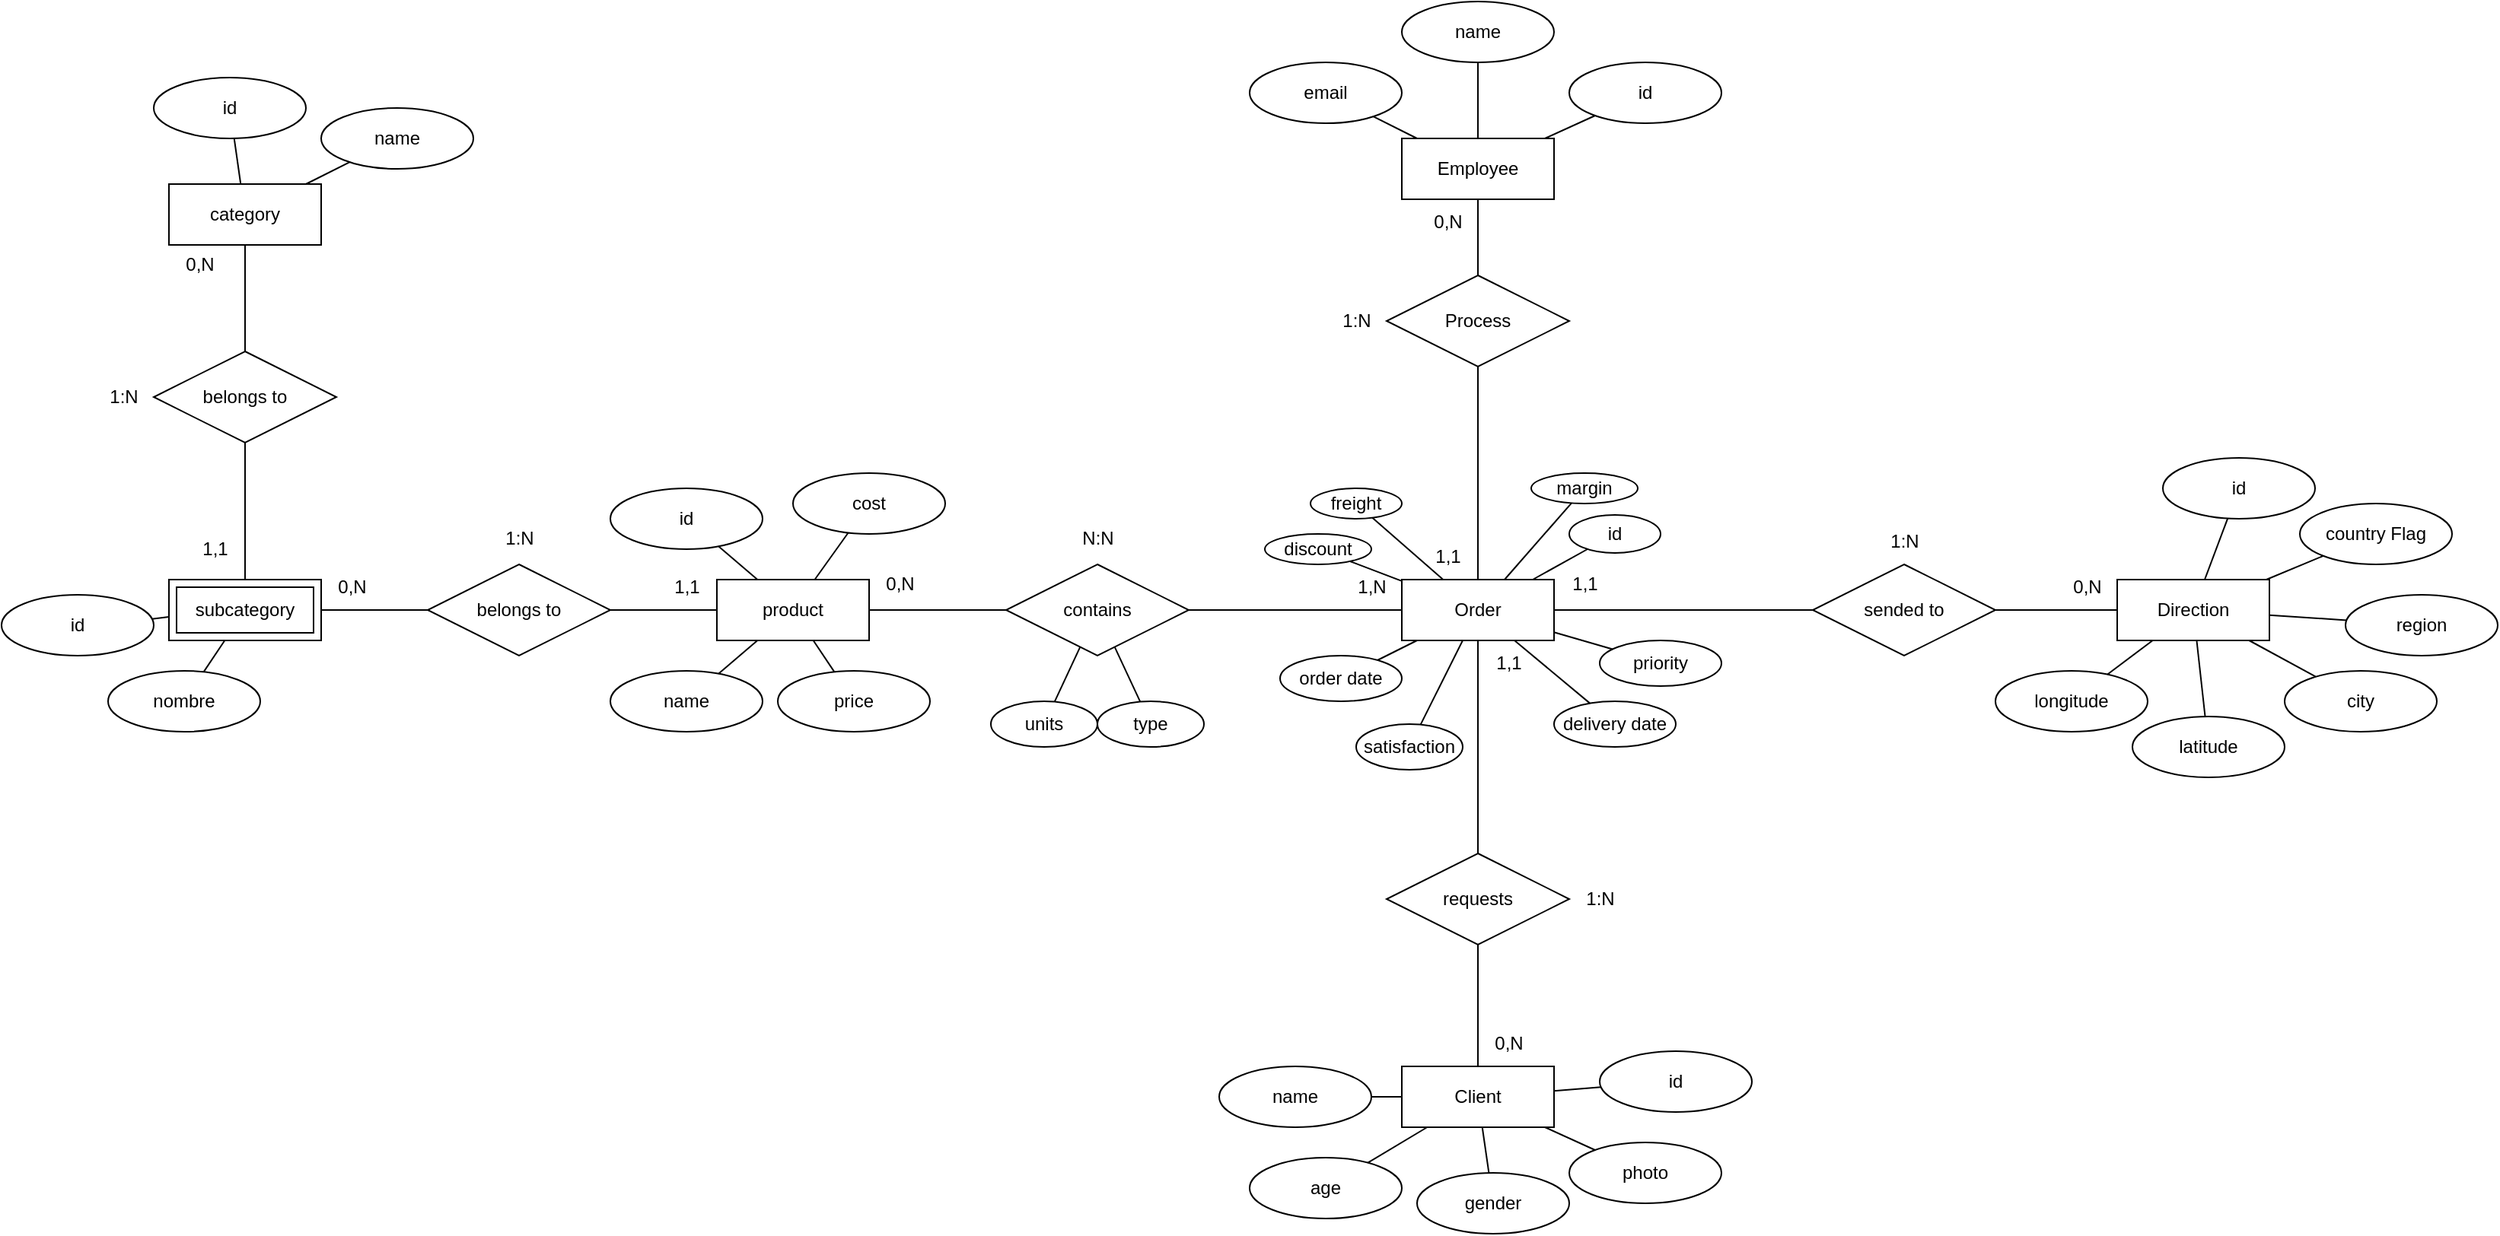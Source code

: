 <mxfile version="24.7.7">
  <diagram id="R2lEEEUBdFMjLlhIrx00" name="Page-1">
    <mxGraphModel dx="1062" dy="567" grid="1" gridSize="10" guides="1" tooltips="1" connect="1" arrows="1" fold="1" page="1" pageScale="1" pageWidth="850" pageHeight="1100" math="0" shadow="0" extFonts="Permanent Marker^https://fonts.googleapis.com/css?family=Permanent+Marker">
      <root>
        <mxCell id="0" />
        <mxCell id="1" parent="0" />
        <mxCell id="OU6niLAJPOAs1gR0Tfi5-23" style="edgeStyle=orthogonalEdgeStyle;rounded=0;orthogonalLoop=1;jettySize=auto;html=1;endArrow=none;endFill=0;" parent="1" source="OU6niLAJPOAs1gR0Tfi5-3" target="OU6niLAJPOAs1gR0Tfi5-22" edge="1">
          <mxGeometry relative="1" as="geometry" />
        </mxCell>
        <mxCell id="OU6niLAJPOAs1gR0Tfi5-32" style="edgeStyle=orthogonalEdgeStyle;rounded=0;orthogonalLoop=1;jettySize=auto;html=1;endArrow=none;endFill=0;" parent="1" source="OU6niLAJPOAs1gR0Tfi5-3" target="OU6niLAJPOAs1gR0Tfi5-31" edge="1">
          <mxGeometry relative="1" as="geometry" />
        </mxCell>
        <mxCell id="OU6niLAJPOAs1gR0Tfi5-3" value="Order" style="whiteSpace=wrap;html=1;align=center;" parent="1" vertex="1">
          <mxGeometry x="960" y="510" width="100" height="40" as="geometry" />
        </mxCell>
        <mxCell id="OU6niLAJPOAs1gR0Tfi5-17" style="edgeStyle=orthogonalEdgeStyle;rounded=0;orthogonalLoop=1;jettySize=auto;html=1;endArrow=none;endFill=0;" parent="1" source="OU6niLAJPOAs1gR0Tfi5-4" target="OU6niLAJPOAs1gR0Tfi5-16" edge="1">
          <mxGeometry relative="1" as="geometry" />
        </mxCell>
        <mxCell id="OU6niLAJPOAs1gR0Tfi5-4" value="product" style="whiteSpace=wrap;html=1;align=center;" parent="1" vertex="1">
          <mxGeometry x="510" y="510" width="100" height="40" as="geometry" />
        </mxCell>
        <mxCell id="OU6niLAJPOAs1gR0Tfi5-29" style="edgeStyle=orthogonalEdgeStyle;rounded=0;orthogonalLoop=1;jettySize=auto;html=1;endArrow=none;endFill=0;" parent="1" source="OU6niLAJPOAs1gR0Tfi5-5" target="OU6niLAJPOAs1gR0Tfi5-28" edge="1">
          <mxGeometry relative="1" as="geometry" />
        </mxCell>
        <mxCell id="OU6niLAJPOAs1gR0Tfi5-5" value="Client" style="whiteSpace=wrap;html=1;align=center;" parent="1" vertex="1">
          <mxGeometry x="960" y="830" width="100" height="40" as="geometry" />
        </mxCell>
        <mxCell id="OU6niLAJPOAs1gR0Tfi5-27" style="edgeStyle=orthogonalEdgeStyle;rounded=0;orthogonalLoop=1;jettySize=auto;html=1;endArrow=none;endFill=0;" parent="1" source="OU6niLAJPOAs1gR0Tfi5-6" target="OU6niLAJPOAs1gR0Tfi5-25" edge="1">
          <mxGeometry relative="1" as="geometry" />
        </mxCell>
        <mxCell id="OU6niLAJPOAs1gR0Tfi5-6" value="Employee" style="whiteSpace=wrap;html=1;align=center;" parent="1" vertex="1">
          <mxGeometry x="960" y="220" width="100" height="40" as="geometry" />
        </mxCell>
        <mxCell id="OU6niLAJPOAs1gR0Tfi5-7" value="Direction" style="whiteSpace=wrap;html=1;align=center;" parent="1" vertex="1">
          <mxGeometry x="1430" y="510" width="100" height="40" as="geometry" />
        </mxCell>
        <mxCell id="OU6niLAJPOAs1gR0Tfi5-8" value="category" style="whiteSpace=wrap;html=1;align=center;" parent="1" vertex="1">
          <mxGeometry x="150" y="250" width="100" height="40" as="geometry" />
        </mxCell>
        <mxCell id="OU6niLAJPOAs1gR0Tfi5-20" style="edgeStyle=orthogonalEdgeStyle;rounded=0;orthogonalLoop=1;jettySize=auto;html=1;endArrow=none;endFill=0;" parent="1" source="OU6niLAJPOAs1gR0Tfi5-9" target="OU6niLAJPOAs1gR0Tfi5-19" edge="1">
          <mxGeometry relative="1" as="geometry" />
        </mxCell>
        <mxCell id="OU6niLAJPOAs1gR0Tfi5-9" value="subcategory" style="shape=ext;margin=3;double=1;whiteSpace=wrap;html=1;align=center;" parent="1" vertex="1">
          <mxGeometry x="150" y="510" width="100" height="40" as="geometry" />
        </mxCell>
        <mxCell id="OU6niLAJPOAs1gR0Tfi5-18" style="edgeStyle=orthogonalEdgeStyle;rounded=0;orthogonalLoop=1;jettySize=auto;html=1;endArrow=none;endFill=0;" parent="1" source="OU6niLAJPOAs1gR0Tfi5-16" target="OU6niLAJPOAs1gR0Tfi5-9" edge="1">
          <mxGeometry relative="1" as="geometry" />
        </mxCell>
        <mxCell id="OU6niLAJPOAs1gR0Tfi5-16" value="belongs to" style="shape=rhombus;perimeter=rhombusPerimeter;whiteSpace=wrap;html=1;align=center;" parent="1" vertex="1">
          <mxGeometry x="320" y="500" width="120" height="60" as="geometry" />
        </mxCell>
        <mxCell id="OU6niLAJPOAs1gR0Tfi5-21" style="edgeStyle=orthogonalEdgeStyle;rounded=0;orthogonalLoop=1;jettySize=auto;html=1;endArrow=none;endFill=0;" parent="1" source="OU6niLAJPOAs1gR0Tfi5-19" target="OU6niLAJPOAs1gR0Tfi5-8" edge="1">
          <mxGeometry relative="1" as="geometry" />
        </mxCell>
        <mxCell id="OU6niLAJPOAs1gR0Tfi5-19" value="belongs to" style="shape=rhombus;perimeter=rhombusPerimeter;whiteSpace=wrap;html=1;align=center;" parent="1" vertex="1">
          <mxGeometry x="140" y="360" width="120" height="60" as="geometry" />
        </mxCell>
        <mxCell id="OU6niLAJPOAs1gR0Tfi5-24" style="edgeStyle=orthogonalEdgeStyle;rounded=0;orthogonalLoop=1;jettySize=auto;html=1;endArrow=none;endFill=0;" parent="1" source="OU6niLAJPOAs1gR0Tfi5-22" target="OU6niLAJPOAs1gR0Tfi5-4" edge="1">
          <mxGeometry relative="1" as="geometry" />
        </mxCell>
        <mxCell id="OU6niLAJPOAs1gR0Tfi5-22" value="contains" style="shape=rhombus;perimeter=rhombusPerimeter;whiteSpace=wrap;html=1;align=center;" parent="1" vertex="1">
          <mxGeometry x="700" y="500" width="120" height="60" as="geometry" />
        </mxCell>
        <mxCell id="OU6niLAJPOAs1gR0Tfi5-26" style="edgeStyle=orthogonalEdgeStyle;rounded=0;orthogonalLoop=1;jettySize=auto;html=1;endArrow=none;endFill=0;" parent="1" source="OU6niLAJPOAs1gR0Tfi5-25" target="OU6niLAJPOAs1gR0Tfi5-3" edge="1">
          <mxGeometry relative="1" as="geometry" />
        </mxCell>
        <mxCell id="OU6niLAJPOAs1gR0Tfi5-25" value="Process" style="shape=rhombus;perimeter=rhombusPerimeter;whiteSpace=wrap;html=1;align=center;" parent="1" vertex="1">
          <mxGeometry x="950" y="310" width="120" height="60" as="geometry" />
        </mxCell>
        <mxCell id="OU6niLAJPOAs1gR0Tfi5-30" style="edgeStyle=orthogonalEdgeStyle;rounded=0;orthogonalLoop=1;jettySize=auto;html=1;endArrow=none;endFill=0;" parent="1" source="OU6niLAJPOAs1gR0Tfi5-28" target="OU6niLAJPOAs1gR0Tfi5-3" edge="1">
          <mxGeometry relative="1" as="geometry" />
        </mxCell>
        <mxCell id="OU6niLAJPOAs1gR0Tfi5-28" value="requests" style="shape=rhombus;perimeter=rhombusPerimeter;whiteSpace=wrap;html=1;align=center;" parent="1" vertex="1">
          <mxGeometry x="950" y="690" width="120" height="60" as="geometry" />
        </mxCell>
        <mxCell id="OU6niLAJPOAs1gR0Tfi5-33" style="edgeStyle=orthogonalEdgeStyle;rounded=0;orthogonalLoop=1;jettySize=auto;html=1;endArrow=none;endFill=0;" parent="1" source="OU6niLAJPOAs1gR0Tfi5-31" target="OU6niLAJPOAs1gR0Tfi5-7" edge="1">
          <mxGeometry relative="1" as="geometry" />
        </mxCell>
        <mxCell id="OU6niLAJPOAs1gR0Tfi5-31" value="sended to" style="shape=rhombus;perimeter=rhombusPerimeter;whiteSpace=wrap;html=1;align=center;" parent="1" vertex="1">
          <mxGeometry x="1230" y="500" width="120" height="60" as="geometry" />
        </mxCell>
        <mxCell id="OU6niLAJPOAs1gR0Tfi5-35" value="id" style="ellipse;whiteSpace=wrap;html=1;align=center;" parent="1" vertex="1">
          <mxGeometry x="1070" y="467.5" width="60" height="25" as="geometry" />
        </mxCell>
        <mxCell id="OU6niLAJPOAs1gR0Tfi5-37" value="units" style="ellipse;whiteSpace=wrap;html=1;align=center;" parent="1" vertex="1">
          <mxGeometry x="690" y="590" width="70" height="30" as="geometry" />
        </mxCell>
        <mxCell id="OU6niLAJPOAs1gR0Tfi5-38" value="type" style="ellipse;whiteSpace=wrap;html=1;align=center;" parent="1" vertex="1">
          <mxGeometry x="760" y="590" width="70" height="30" as="geometry" />
        </mxCell>
        <mxCell id="OU6niLAJPOAs1gR0Tfi5-39" value="priority" style="ellipse;whiteSpace=wrap;html=1;align=center;" parent="1" vertex="1">
          <mxGeometry x="1090" y="550" width="80" height="30" as="geometry" />
        </mxCell>
        <mxCell id="OU6niLAJPOAs1gR0Tfi5-40" value="delivery date" style="ellipse;whiteSpace=wrap;html=1;align=center;" parent="1" vertex="1">
          <mxGeometry x="1060" y="590" width="80" height="30" as="geometry" />
        </mxCell>
        <mxCell id="OU6niLAJPOAs1gR0Tfi5-41" value="order date" style="ellipse;whiteSpace=wrap;html=1;align=center;" parent="1" vertex="1">
          <mxGeometry x="880" y="560" width="80" height="30" as="geometry" />
        </mxCell>
        <mxCell id="OU6niLAJPOAs1gR0Tfi5-43" value="discount" style="ellipse;whiteSpace=wrap;html=1;align=center;" parent="1" vertex="1">
          <mxGeometry x="870" y="480" width="70" height="20" as="geometry" />
        </mxCell>
        <mxCell id="OU6niLAJPOAs1gR0Tfi5-44" value="freight" style="ellipse;whiteSpace=wrap;html=1;align=center;" parent="1" vertex="1">
          <mxGeometry x="900" y="450" width="60" height="20" as="geometry" />
        </mxCell>
        <mxCell id="OU6niLAJPOAs1gR0Tfi5-45" value="margin" style="ellipse;whiteSpace=wrap;html=1;align=center;" parent="1" vertex="1">
          <mxGeometry x="1045" y="440" width="70" height="20" as="geometry" />
        </mxCell>
        <mxCell id="OU6niLAJPOAs1gR0Tfi5-48" value="" style="endArrow=none;html=1;rounded=0;" parent="1" source="OU6niLAJPOAs1gR0Tfi5-3" target="OU6niLAJPOAs1gR0Tfi5-35" edge="1">
          <mxGeometry relative="1" as="geometry">
            <mxPoint x="860" y="450" as="sourcePoint" />
            <mxPoint x="1020" y="450" as="targetPoint" />
          </mxGeometry>
        </mxCell>
        <mxCell id="OU6niLAJPOAs1gR0Tfi5-49" value="" style="endArrow=none;html=1;rounded=0;" parent="1" source="OU6niLAJPOAs1gR0Tfi5-3" target="OU6niLAJPOAs1gR0Tfi5-45" edge="1">
          <mxGeometry relative="1" as="geometry">
            <mxPoint x="1057" y="520" as="sourcePoint" />
            <mxPoint x="1120" y="486" as="targetPoint" />
          </mxGeometry>
        </mxCell>
        <mxCell id="OU6niLAJPOAs1gR0Tfi5-50" value="" style="endArrow=none;html=1;rounded=0;" parent="1" source="OU6niLAJPOAs1gR0Tfi5-41" target="OU6niLAJPOAs1gR0Tfi5-3" edge="1">
          <mxGeometry relative="1" as="geometry">
            <mxPoint x="1067" y="530" as="sourcePoint" />
            <mxPoint x="1130" y="496" as="targetPoint" />
          </mxGeometry>
        </mxCell>
        <mxCell id="OU6niLAJPOAs1gR0Tfi5-51" value="" style="endArrow=none;html=1;rounded=0;" parent="1" source="OU6niLAJPOAs1gR0Tfi5-3" target="OU6niLAJPOAs1gR0Tfi5-39" edge="1">
          <mxGeometry relative="1" as="geometry">
            <mxPoint x="1077" y="540" as="sourcePoint" />
            <mxPoint x="1140" y="506" as="targetPoint" />
          </mxGeometry>
        </mxCell>
        <mxCell id="OU6niLAJPOAs1gR0Tfi5-52" value="" style="endArrow=none;html=1;rounded=0;" parent="1" source="OU6niLAJPOAs1gR0Tfi5-3" target="OU6niLAJPOAs1gR0Tfi5-40" edge="1">
          <mxGeometry relative="1" as="geometry">
            <mxPoint x="1087" y="550" as="sourcePoint" />
            <mxPoint x="1150" y="516" as="targetPoint" />
          </mxGeometry>
        </mxCell>
        <mxCell id="OU6niLAJPOAs1gR0Tfi5-53" value="" style="endArrow=none;html=1;rounded=0;" parent="1" source="OU6niLAJPOAs1gR0Tfi5-22" target="OU6niLAJPOAs1gR0Tfi5-38" edge="1">
          <mxGeometry relative="1" as="geometry">
            <mxPoint x="1097" y="560" as="sourcePoint" />
            <mxPoint x="1160" y="526" as="targetPoint" />
          </mxGeometry>
        </mxCell>
        <mxCell id="OU6niLAJPOAs1gR0Tfi5-54" value="" style="endArrow=none;html=1;rounded=0;" parent="1" source="OU6niLAJPOAs1gR0Tfi5-22" target="OU6niLAJPOAs1gR0Tfi5-37" edge="1">
          <mxGeometry relative="1" as="geometry">
            <mxPoint x="1107" y="570" as="sourcePoint" />
            <mxPoint x="1170" y="536" as="targetPoint" />
          </mxGeometry>
        </mxCell>
        <mxCell id="OU6niLAJPOAs1gR0Tfi5-55" value="" style="endArrow=none;html=1;rounded=0;" parent="1" source="OU6niLAJPOAs1gR0Tfi5-3" target="OU6niLAJPOAs1gR0Tfi5-43" edge="1">
          <mxGeometry relative="1" as="geometry">
            <mxPoint x="1117" y="580" as="sourcePoint" />
            <mxPoint x="1180" y="546" as="targetPoint" />
          </mxGeometry>
        </mxCell>
        <mxCell id="OU6niLAJPOAs1gR0Tfi5-56" value="" style="endArrow=none;html=1;rounded=0;" parent="1" source="OU6niLAJPOAs1gR0Tfi5-3" target="OU6niLAJPOAs1gR0Tfi5-44" edge="1">
          <mxGeometry relative="1" as="geometry">
            <mxPoint x="1127" y="590" as="sourcePoint" />
            <mxPoint x="1190" y="556" as="targetPoint" />
          </mxGeometry>
        </mxCell>
        <mxCell id="OU6niLAJPOAs1gR0Tfi5-58" value="id" style="ellipse;whiteSpace=wrap;html=1;align=center;" parent="1" vertex="1">
          <mxGeometry x="1070" y="170" width="100" height="40" as="geometry" />
        </mxCell>
        <mxCell id="OU6niLAJPOAs1gR0Tfi5-59" value="" style="endArrow=none;html=1;rounded=0;" parent="1" source="OU6niLAJPOAs1gR0Tfi5-6" target="OU6niLAJPOAs1gR0Tfi5-58" edge="1">
          <mxGeometry relative="1" as="geometry">
            <mxPoint x="1100" y="280" as="sourcePoint" />
            <mxPoint x="1260" y="280" as="targetPoint" />
          </mxGeometry>
        </mxCell>
        <mxCell id="OU6niLAJPOAs1gR0Tfi5-60" value="" style="endArrow=none;html=1;rounded=0;" parent="1" source="OU6niLAJPOAs1gR0Tfi5-63" target="OU6niLAJPOAs1gR0Tfi5-6" edge="1">
          <mxGeometry relative="1" as="geometry">
            <mxPoint x="1070" y="245" as="sourcePoint" />
            <mxPoint x="1010" y="240" as="targetPoint" />
          </mxGeometry>
        </mxCell>
        <mxCell id="OU6niLAJPOAs1gR0Tfi5-61" value="" style="endArrow=none;html=1;rounded=0;" parent="1" source="OU6niLAJPOAs1gR0Tfi5-62" target="OU6niLAJPOAs1gR0Tfi5-6" edge="1">
          <mxGeometry relative="1" as="geometry">
            <mxPoint x="1080" y="255" as="sourcePoint" />
            <mxPoint x="1172" y="245" as="targetPoint" />
          </mxGeometry>
        </mxCell>
        <mxCell id="OU6niLAJPOAs1gR0Tfi5-62" value="name" style="ellipse;whiteSpace=wrap;html=1;align=center;" parent="1" vertex="1">
          <mxGeometry x="960" y="130" width="100" height="40" as="geometry" />
        </mxCell>
        <mxCell id="OU6niLAJPOAs1gR0Tfi5-63" value="email" style="ellipse;whiteSpace=wrap;html=1;align=center;" parent="1" vertex="1">
          <mxGeometry x="860" y="170" width="100" height="40" as="geometry" />
        </mxCell>
        <mxCell id="OU6niLAJPOAs1gR0Tfi5-65" value="id" style="ellipse;whiteSpace=wrap;html=1;align=center;" parent="1" vertex="1">
          <mxGeometry x="1090" y="820" width="100" height="40" as="geometry" />
        </mxCell>
        <mxCell id="OU6niLAJPOAs1gR0Tfi5-66" value="photo" style="ellipse;whiteSpace=wrap;html=1;align=center;" parent="1" vertex="1">
          <mxGeometry x="1070" y="880" width="100" height="40" as="geometry" />
        </mxCell>
        <mxCell id="OU6niLAJPOAs1gR0Tfi5-67" value="gender" style="ellipse;whiteSpace=wrap;html=1;align=center;" parent="1" vertex="1">
          <mxGeometry x="970" y="900" width="100" height="40" as="geometry" />
        </mxCell>
        <mxCell id="OU6niLAJPOAs1gR0Tfi5-68" value="age" style="ellipse;whiteSpace=wrap;html=1;align=center;" parent="1" vertex="1">
          <mxGeometry x="860" y="890" width="100" height="40" as="geometry" />
        </mxCell>
        <mxCell id="OU6niLAJPOAs1gR0Tfi5-69" value="name" style="ellipse;whiteSpace=wrap;html=1;align=center;" parent="1" vertex="1">
          <mxGeometry x="840" y="830" width="100" height="40" as="geometry" />
        </mxCell>
        <mxCell id="OU6niLAJPOAs1gR0Tfi5-70" value="" style="endArrow=none;html=1;rounded=0;" parent="1" source="OU6niLAJPOAs1gR0Tfi5-69" target="OU6niLAJPOAs1gR0Tfi5-5" edge="1">
          <mxGeometry relative="1" as="geometry">
            <mxPoint x="730" y="770" as="sourcePoint" />
            <mxPoint x="890" y="770" as="targetPoint" />
          </mxGeometry>
        </mxCell>
        <mxCell id="OU6niLAJPOAs1gR0Tfi5-71" value="" style="endArrow=none;html=1;rounded=0;" parent="1" source="OU6niLAJPOAs1gR0Tfi5-66" target="OU6niLAJPOAs1gR0Tfi5-5" edge="1">
          <mxGeometry relative="1" as="geometry">
            <mxPoint x="947" y="873" as="sourcePoint" />
            <mxPoint x="970" y="868" as="targetPoint" />
          </mxGeometry>
        </mxCell>
        <mxCell id="OU6niLAJPOAs1gR0Tfi5-72" value="" style="endArrow=none;html=1;rounded=0;" parent="1" source="OU6niLAJPOAs1gR0Tfi5-67" target="OU6niLAJPOAs1gR0Tfi5-5" edge="1">
          <mxGeometry relative="1" as="geometry">
            <mxPoint x="957" y="883" as="sourcePoint" />
            <mxPoint x="980" y="878" as="targetPoint" />
          </mxGeometry>
        </mxCell>
        <mxCell id="OU6niLAJPOAs1gR0Tfi5-73" value="" style="endArrow=none;html=1;rounded=0;" parent="1" source="OU6niLAJPOAs1gR0Tfi5-68" target="OU6niLAJPOAs1gR0Tfi5-5" edge="1">
          <mxGeometry relative="1" as="geometry">
            <mxPoint x="967" y="893" as="sourcePoint" />
            <mxPoint x="990" y="888" as="targetPoint" />
          </mxGeometry>
        </mxCell>
        <mxCell id="OU6niLAJPOAs1gR0Tfi5-74" value="" style="endArrow=none;html=1;rounded=0;" parent="1" source="OU6niLAJPOAs1gR0Tfi5-65" target="OU6niLAJPOAs1gR0Tfi5-5" edge="1">
          <mxGeometry relative="1" as="geometry">
            <mxPoint x="977" y="903" as="sourcePoint" />
            <mxPoint x="1000" y="898" as="targetPoint" />
          </mxGeometry>
        </mxCell>
        <mxCell id="OU6niLAJPOAs1gR0Tfi5-77" value="id" style="ellipse;whiteSpace=wrap;html=1;align=center;" parent="1" vertex="1">
          <mxGeometry x="1460" y="430" width="100" height="40" as="geometry" />
        </mxCell>
        <mxCell id="OU6niLAJPOAs1gR0Tfi5-78" value="" style="endArrow=none;html=1;rounded=0;" parent="1" source="OU6niLAJPOAs1gR0Tfi5-7" target="OU6niLAJPOAs1gR0Tfi5-77" edge="1">
          <mxGeometry relative="1" as="geometry">
            <mxPoint x="1630" y="490" as="sourcePoint" />
            <mxPoint x="1490" y="590" as="targetPoint" />
          </mxGeometry>
        </mxCell>
        <mxCell id="OU6niLAJPOAs1gR0Tfi5-79" value="country Flag" style="ellipse;whiteSpace=wrap;html=1;align=center;" parent="1" vertex="1">
          <mxGeometry x="1550" y="460" width="100" height="40" as="geometry" />
        </mxCell>
        <mxCell id="OU6niLAJPOAs1gR0Tfi5-80" value="" style="endArrow=none;html=1;rounded=0;" parent="1" source="OU6niLAJPOAs1gR0Tfi5-7" target="OU6niLAJPOAs1gR0Tfi5-79" edge="1">
          <mxGeometry relative="1" as="geometry">
            <mxPoint x="1640" y="500" as="sourcePoint" />
            <mxPoint x="1500" y="600" as="targetPoint" />
          </mxGeometry>
        </mxCell>
        <mxCell id="OU6niLAJPOAs1gR0Tfi5-81" value="region" style="ellipse;whiteSpace=wrap;html=1;align=center;" parent="1" vertex="1">
          <mxGeometry x="1580" y="520" width="100" height="40" as="geometry" />
        </mxCell>
        <mxCell id="OU6niLAJPOAs1gR0Tfi5-82" value="" style="endArrow=none;html=1;rounded=0;" parent="1" source="OU6niLAJPOAs1gR0Tfi5-7" target="OU6niLAJPOAs1gR0Tfi5-81" edge="1">
          <mxGeometry relative="1" as="geometry">
            <mxPoint x="1650" y="510" as="sourcePoint" />
            <mxPoint x="1510" y="610" as="targetPoint" />
          </mxGeometry>
        </mxCell>
        <mxCell id="OU6niLAJPOAs1gR0Tfi5-83" value="city" style="ellipse;whiteSpace=wrap;html=1;align=center;" parent="1" vertex="1">
          <mxGeometry x="1540" y="570" width="100" height="40" as="geometry" />
        </mxCell>
        <mxCell id="OU6niLAJPOAs1gR0Tfi5-84" value="" style="endArrow=none;html=1;rounded=0;" parent="1" source="OU6niLAJPOAs1gR0Tfi5-7" target="OU6niLAJPOAs1gR0Tfi5-83" edge="1">
          <mxGeometry relative="1" as="geometry">
            <mxPoint x="1660" y="520" as="sourcePoint" />
            <mxPoint x="1520" y="620" as="targetPoint" />
          </mxGeometry>
        </mxCell>
        <mxCell id="OU6niLAJPOAs1gR0Tfi5-85" value="latitude" style="ellipse;whiteSpace=wrap;html=1;align=center;" parent="1" vertex="1">
          <mxGeometry x="1440" y="600" width="100" height="40" as="geometry" />
        </mxCell>
        <mxCell id="OU6niLAJPOAs1gR0Tfi5-86" value="" style="endArrow=none;html=1;rounded=0;" parent="1" source="OU6niLAJPOAs1gR0Tfi5-7" target="OU6niLAJPOAs1gR0Tfi5-85" edge="1">
          <mxGeometry relative="1" as="geometry">
            <mxPoint x="1670" y="530" as="sourcePoint" />
            <mxPoint x="1530" y="630" as="targetPoint" />
          </mxGeometry>
        </mxCell>
        <mxCell id="OU6niLAJPOAs1gR0Tfi5-87" value="longitude" style="ellipse;whiteSpace=wrap;html=1;align=center;" parent="1" vertex="1">
          <mxGeometry x="1350" y="570" width="100" height="40" as="geometry" />
        </mxCell>
        <mxCell id="OU6niLAJPOAs1gR0Tfi5-88" value="" style="endArrow=none;html=1;rounded=0;" parent="1" source="OU6niLAJPOAs1gR0Tfi5-7" target="OU6niLAJPOAs1gR0Tfi5-87" edge="1">
          <mxGeometry relative="1" as="geometry">
            <mxPoint x="1680" y="540" as="sourcePoint" />
            <mxPoint x="1540" y="640" as="targetPoint" />
          </mxGeometry>
        </mxCell>
        <mxCell id="OU6niLAJPOAs1gR0Tfi5-89" value="id" style="ellipse;whiteSpace=wrap;html=1;align=center;" parent="1" vertex="1">
          <mxGeometry x="140" y="180" width="100" height="40" as="geometry" />
        </mxCell>
        <mxCell id="OU6niLAJPOAs1gR0Tfi5-90" value="name" style="ellipse;whiteSpace=wrap;html=1;align=center;" parent="1" vertex="1">
          <mxGeometry x="250" y="200" width="100" height="40" as="geometry" />
        </mxCell>
        <mxCell id="OU6niLAJPOAs1gR0Tfi5-91" value="" style="endArrow=none;html=1;rounded=0;" parent="1" source="OU6niLAJPOAs1gR0Tfi5-8" target="OU6niLAJPOAs1gR0Tfi5-90" edge="1">
          <mxGeometry relative="1" as="geometry">
            <mxPoint x="410" y="380" as="sourcePoint" />
            <mxPoint x="570" y="380" as="targetPoint" />
          </mxGeometry>
        </mxCell>
        <mxCell id="OU6niLAJPOAs1gR0Tfi5-92" value="" style="endArrow=none;html=1;rounded=0;" parent="1" source="OU6niLAJPOAs1gR0Tfi5-8" target="OU6niLAJPOAs1gR0Tfi5-89" edge="1">
          <mxGeometry relative="1" as="geometry">
            <mxPoint x="420" y="390" as="sourcePoint" />
            <mxPoint x="394" y="240" as="targetPoint" />
          </mxGeometry>
        </mxCell>
        <mxCell id="OU6niLAJPOAs1gR0Tfi5-93" value="id" style="ellipse;whiteSpace=wrap;html=1;align=center;" parent="1" vertex="1">
          <mxGeometry x="40" y="520" width="100" height="40" as="geometry" />
        </mxCell>
        <mxCell id="OU6niLAJPOAs1gR0Tfi5-94" value="nombre" style="ellipse;whiteSpace=wrap;html=1;align=center;" parent="1" vertex="1">
          <mxGeometry x="110" y="570" width="100" height="40" as="geometry" />
        </mxCell>
        <mxCell id="OU6niLAJPOAs1gR0Tfi5-95" value="" style="endArrow=none;html=1;rounded=0;" parent="1" source="OU6niLAJPOAs1gR0Tfi5-93" target="OU6niLAJPOAs1gR0Tfi5-9" edge="1">
          <mxGeometry relative="1" as="geometry">
            <mxPoint x="410" y="580" as="sourcePoint" />
            <mxPoint x="570" y="580" as="targetPoint" />
          </mxGeometry>
        </mxCell>
        <mxCell id="OU6niLAJPOAs1gR0Tfi5-96" value="" style="endArrow=none;html=1;rounded=0;" parent="1" source="OU6niLAJPOAs1gR0Tfi5-94" target="OU6niLAJPOAs1gR0Tfi5-9" edge="1">
          <mxGeometry relative="1" as="geometry">
            <mxPoint x="120" y="622" as="sourcePoint" />
            <mxPoint x="188" y="560" as="targetPoint" />
          </mxGeometry>
        </mxCell>
        <mxCell id="OU6niLAJPOAs1gR0Tfi5-98" value="id" style="ellipse;whiteSpace=wrap;html=1;align=center;" parent="1" vertex="1">
          <mxGeometry x="440" y="450" width="100" height="40" as="geometry" />
        </mxCell>
        <mxCell id="OU6niLAJPOAs1gR0Tfi5-99" value="cost" style="ellipse;whiteSpace=wrap;html=1;align=center;" parent="1" vertex="1">
          <mxGeometry x="560" y="440" width="100" height="40" as="geometry" />
        </mxCell>
        <mxCell id="OU6niLAJPOAs1gR0Tfi5-100" value="price" style="ellipse;whiteSpace=wrap;html=1;align=center;" parent="1" vertex="1">
          <mxGeometry x="550" y="570" width="100" height="40" as="geometry" />
        </mxCell>
        <mxCell id="OU6niLAJPOAs1gR0Tfi5-101" value="name" style="ellipse;whiteSpace=wrap;html=1;align=center;" parent="1" vertex="1">
          <mxGeometry x="440" y="570" width="100" height="40" as="geometry" />
        </mxCell>
        <mxCell id="OU6niLAJPOAs1gR0Tfi5-102" value="" style="endArrow=none;html=1;rounded=0;" parent="1" source="OU6niLAJPOAs1gR0Tfi5-98" target="OU6niLAJPOAs1gR0Tfi5-4" edge="1">
          <mxGeometry relative="1" as="geometry">
            <mxPoint x="410" y="480" as="sourcePoint" />
            <mxPoint x="570" y="480" as="targetPoint" />
          </mxGeometry>
        </mxCell>
        <mxCell id="OU6niLAJPOAs1gR0Tfi5-103" value="" style="endArrow=none;html=1;rounded=0;" parent="1" source="OU6niLAJPOAs1gR0Tfi5-4" target="OU6niLAJPOAs1gR0Tfi5-99" edge="1">
          <mxGeometry relative="1" as="geometry">
            <mxPoint x="420" y="490" as="sourcePoint" />
            <mxPoint x="580" y="490" as="targetPoint" />
          </mxGeometry>
        </mxCell>
        <mxCell id="OU6niLAJPOAs1gR0Tfi5-104" value="" style="endArrow=none;html=1;rounded=0;" parent="1" source="OU6niLAJPOAs1gR0Tfi5-101" target="OU6niLAJPOAs1gR0Tfi5-4" edge="1">
          <mxGeometry relative="1" as="geometry">
            <mxPoint x="430" y="500" as="sourcePoint" />
            <mxPoint x="590" y="500" as="targetPoint" />
          </mxGeometry>
        </mxCell>
        <mxCell id="OU6niLAJPOAs1gR0Tfi5-105" value="" style="endArrow=none;html=1;rounded=0;" parent="1" source="OU6niLAJPOAs1gR0Tfi5-100" target="OU6niLAJPOAs1gR0Tfi5-4" edge="1">
          <mxGeometry relative="1" as="geometry">
            <mxPoint x="440" y="510" as="sourcePoint" />
            <mxPoint x="600" y="510" as="targetPoint" />
          </mxGeometry>
        </mxCell>
        <mxCell id="uO4EUHUY-JXx1ohbB-Xs-1" value="satisfaction" style="ellipse;whiteSpace=wrap;html=1;align=center;" vertex="1" parent="1">
          <mxGeometry x="930" y="605" width="70" height="30" as="geometry" />
        </mxCell>
        <mxCell id="uO4EUHUY-JXx1ohbB-Xs-2" value="" style="endArrow=none;html=1;rounded=0;" edge="1" parent="1" source="uO4EUHUY-JXx1ohbB-Xs-1" target="OU6niLAJPOAs1gR0Tfi5-3">
          <mxGeometry relative="1" as="geometry">
            <mxPoint x="959" y="574" as="sourcePoint" />
            <mxPoint x="984" y="560" as="targetPoint" />
          </mxGeometry>
        </mxCell>
        <mxCell id="uO4EUHUY-JXx1ohbB-Xs-4" value="1,1" style="text;html=1;align=center;verticalAlign=middle;resizable=0;points=[];autosize=1;strokeColor=none;fillColor=none;" vertex="1" parent="1">
          <mxGeometry x="1060" y="498" width="40" height="30" as="geometry" />
        </mxCell>
        <mxCell id="uO4EUHUY-JXx1ohbB-Xs-5" value="0,N" style="text;html=1;align=center;verticalAlign=middle;resizable=0;points=[];autosize=1;strokeColor=none;fillColor=none;" vertex="1" parent="1">
          <mxGeometry x="1390" y="500" width="40" height="30" as="geometry" />
        </mxCell>
        <mxCell id="uO4EUHUY-JXx1ohbB-Xs-6" value="1:N" style="text;html=1;align=center;verticalAlign=middle;resizable=0;points=[];autosize=1;strokeColor=none;fillColor=none;" vertex="1" parent="1">
          <mxGeometry x="1270" y="470" width="40" height="30" as="geometry" />
        </mxCell>
        <mxCell id="uO4EUHUY-JXx1ohbB-Xs-7" value="1,1" style="text;html=1;align=center;verticalAlign=middle;resizable=0;points=[];autosize=1;strokeColor=none;fillColor=none;" vertex="1" parent="1">
          <mxGeometry x="970" y="480" width="40" height="30" as="geometry" />
        </mxCell>
        <mxCell id="uO4EUHUY-JXx1ohbB-Xs-8" value="0,N" style="text;html=1;align=center;verticalAlign=middle;resizable=0;points=[];autosize=1;strokeColor=none;fillColor=none;" vertex="1" parent="1">
          <mxGeometry x="970" y="260" width="40" height="30" as="geometry" />
        </mxCell>
        <mxCell id="uO4EUHUY-JXx1ohbB-Xs-9" value="1:N" style="text;html=1;align=center;verticalAlign=middle;resizable=0;points=[];autosize=1;strokeColor=none;fillColor=none;" vertex="1" parent="1">
          <mxGeometry x="910" y="325" width="40" height="30" as="geometry" />
        </mxCell>
        <mxCell id="uO4EUHUY-JXx1ohbB-Xs-10" value="1,N" style="text;html=1;align=center;verticalAlign=middle;resizable=0;points=[];autosize=1;strokeColor=none;fillColor=none;" vertex="1" parent="1">
          <mxGeometry x="920" y="500" width="40" height="30" as="geometry" />
        </mxCell>
        <mxCell id="uO4EUHUY-JXx1ohbB-Xs-11" value="0,N" style="text;html=1;align=center;verticalAlign=middle;resizable=0;points=[];autosize=1;strokeColor=none;fillColor=none;" vertex="1" parent="1">
          <mxGeometry x="610" y="498" width="40" height="30" as="geometry" />
        </mxCell>
        <mxCell id="uO4EUHUY-JXx1ohbB-Xs-12" value="N:N" style="text;html=1;align=center;verticalAlign=middle;resizable=0;points=[];autosize=1;strokeColor=none;fillColor=none;" vertex="1" parent="1">
          <mxGeometry x="740" y="467.5" width="40" height="30" as="geometry" />
        </mxCell>
        <mxCell id="uO4EUHUY-JXx1ohbB-Xs-13" value="0,N" style="text;html=1;align=center;verticalAlign=middle;resizable=0;points=[];autosize=1;strokeColor=none;fillColor=none;" vertex="1" parent="1">
          <mxGeometry x="250" y="500" width="40" height="30" as="geometry" />
        </mxCell>
        <mxCell id="uO4EUHUY-JXx1ohbB-Xs-14" value="1,1" style="text;html=1;align=center;verticalAlign=middle;resizable=0;points=[];autosize=1;strokeColor=none;fillColor=none;" vertex="1" parent="1">
          <mxGeometry x="470" y="500" width="40" height="30" as="geometry" />
        </mxCell>
        <mxCell id="uO4EUHUY-JXx1ohbB-Xs-15" value="0,N" style="text;html=1;align=center;verticalAlign=middle;resizable=0;points=[];autosize=1;strokeColor=none;fillColor=none;" vertex="1" parent="1">
          <mxGeometry x="150" y="288" width="40" height="30" as="geometry" />
        </mxCell>
        <mxCell id="uO4EUHUY-JXx1ohbB-Xs-17" value="1,1" style="text;html=1;align=center;verticalAlign=middle;resizable=0;points=[];autosize=1;strokeColor=none;fillColor=none;" vertex="1" parent="1">
          <mxGeometry x="160" y="475" width="40" height="30" as="geometry" />
        </mxCell>
        <mxCell id="uO4EUHUY-JXx1ohbB-Xs-18" value="1:N" style="text;html=1;align=center;verticalAlign=middle;resizable=0;points=[];autosize=1;strokeColor=none;fillColor=none;" vertex="1" parent="1">
          <mxGeometry x="100" y="375" width="40" height="30" as="geometry" />
        </mxCell>
        <mxCell id="uO4EUHUY-JXx1ohbB-Xs-19" value="1:N" style="text;html=1;align=center;verticalAlign=middle;resizable=0;points=[];autosize=1;strokeColor=none;fillColor=none;" vertex="1" parent="1">
          <mxGeometry x="360" y="467.5" width="40" height="30" as="geometry" />
        </mxCell>
        <mxCell id="uO4EUHUY-JXx1ohbB-Xs-20" value="0,N" style="text;html=1;align=center;verticalAlign=middle;resizable=0;points=[];autosize=1;strokeColor=none;fillColor=none;" vertex="1" parent="1">
          <mxGeometry x="1010" y="800" width="40" height="30" as="geometry" />
        </mxCell>
        <mxCell id="uO4EUHUY-JXx1ohbB-Xs-21" value="1,1" style="text;html=1;align=center;verticalAlign=middle;resizable=0;points=[];autosize=1;strokeColor=none;fillColor=none;" vertex="1" parent="1">
          <mxGeometry x="1010" y="550" width="40" height="30" as="geometry" />
        </mxCell>
        <mxCell id="uO4EUHUY-JXx1ohbB-Xs-22" value="1:N" style="text;html=1;align=center;verticalAlign=middle;resizable=0;points=[];autosize=1;strokeColor=none;fillColor=none;" vertex="1" parent="1">
          <mxGeometry x="1070" y="705" width="40" height="30" as="geometry" />
        </mxCell>
      </root>
    </mxGraphModel>
  </diagram>
</mxfile>
